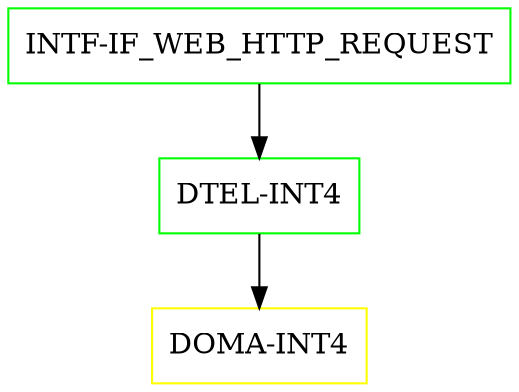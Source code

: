 digraph G {
  "INTF-IF_WEB_HTTP_REQUEST" [shape=box,color=green];
  "DTEL-INT4" [shape=box,color=green,URL="./DTEL_INT4.html"];
  "DOMA-INT4" [shape=box,color=yellow,URL="./DOMA_INT4.html"];
  "INTF-IF_WEB_HTTP_REQUEST" -> "DTEL-INT4";
  "DTEL-INT4" -> "DOMA-INT4";
}
